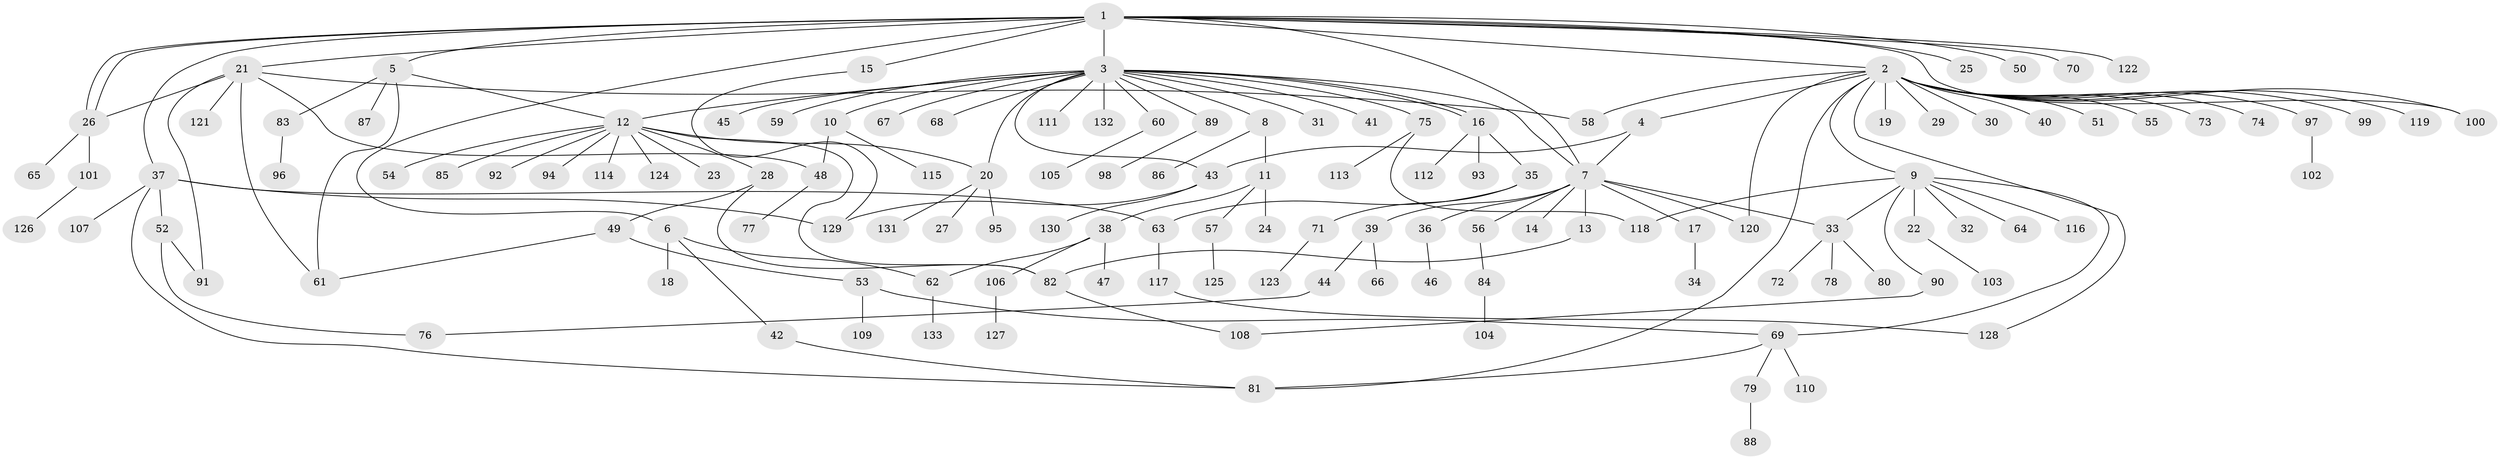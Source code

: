 // coarse degree distribution, {14: 0.009708737864077669, 19: 0.009708737864077669, 18: 0.009708737864077669, 5: 0.05825242718446602, 11: 0.009708737864077669, 8: 0.009708737864077669, 2: 0.18446601941747573, 13: 0.009708737864077669, 1: 0.5825242718446602, 6: 0.019417475728155338, 4: 0.02912621359223301, 7: 0.009708737864077669, 3: 0.05825242718446602}
// Generated by graph-tools (version 1.1) at 2025/41/03/06/25 10:41:44]
// undirected, 133 vertices, 162 edges
graph export_dot {
graph [start="1"]
  node [color=gray90,style=filled];
  1;
  2;
  3;
  4;
  5;
  6;
  7;
  8;
  9;
  10;
  11;
  12;
  13;
  14;
  15;
  16;
  17;
  18;
  19;
  20;
  21;
  22;
  23;
  24;
  25;
  26;
  27;
  28;
  29;
  30;
  31;
  32;
  33;
  34;
  35;
  36;
  37;
  38;
  39;
  40;
  41;
  42;
  43;
  44;
  45;
  46;
  47;
  48;
  49;
  50;
  51;
  52;
  53;
  54;
  55;
  56;
  57;
  58;
  59;
  60;
  61;
  62;
  63;
  64;
  65;
  66;
  67;
  68;
  69;
  70;
  71;
  72;
  73;
  74;
  75;
  76;
  77;
  78;
  79;
  80;
  81;
  82;
  83;
  84;
  85;
  86;
  87;
  88;
  89;
  90;
  91;
  92;
  93;
  94;
  95;
  96;
  97;
  98;
  99;
  100;
  101;
  102;
  103;
  104;
  105;
  106;
  107;
  108;
  109;
  110;
  111;
  112;
  113;
  114;
  115;
  116;
  117;
  118;
  119;
  120;
  121;
  122;
  123;
  124;
  125;
  126;
  127;
  128;
  129;
  130;
  131;
  132;
  133;
  1 -- 2;
  1 -- 3;
  1 -- 5;
  1 -- 6;
  1 -- 7;
  1 -- 15;
  1 -- 21;
  1 -- 25;
  1 -- 26;
  1 -- 26;
  1 -- 37;
  1 -- 50;
  1 -- 70;
  1 -- 100;
  1 -- 122;
  2 -- 4;
  2 -- 9;
  2 -- 19;
  2 -- 29;
  2 -- 30;
  2 -- 40;
  2 -- 51;
  2 -- 55;
  2 -- 58;
  2 -- 73;
  2 -- 74;
  2 -- 81;
  2 -- 97;
  2 -- 99;
  2 -- 100;
  2 -- 119;
  2 -- 120;
  2 -- 128;
  3 -- 7;
  3 -- 8;
  3 -- 10;
  3 -- 12;
  3 -- 16;
  3 -- 16;
  3 -- 20;
  3 -- 31;
  3 -- 41;
  3 -- 43;
  3 -- 45;
  3 -- 59;
  3 -- 60;
  3 -- 67;
  3 -- 68;
  3 -- 75;
  3 -- 89;
  3 -- 111;
  3 -- 132;
  4 -- 7;
  4 -- 43;
  5 -- 12;
  5 -- 61;
  5 -- 83;
  5 -- 87;
  6 -- 18;
  6 -- 42;
  6 -- 62;
  7 -- 13;
  7 -- 14;
  7 -- 17;
  7 -- 33;
  7 -- 36;
  7 -- 39;
  7 -- 56;
  7 -- 120;
  8 -- 11;
  8 -- 86;
  9 -- 22;
  9 -- 32;
  9 -- 33;
  9 -- 64;
  9 -- 69;
  9 -- 90;
  9 -- 116;
  9 -- 118;
  10 -- 48;
  10 -- 115;
  11 -- 24;
  11 -- 38;
  11 -- 57;
  12 -- 20;
  12 -- 23;
  12 -- 28;
  12 -- 54;
  12 -- 82;
  12 -- 85;
  12 -- 92;
  12 -- 94;
  12 -- 114;
  12 -- 124;
  13 -- 82;
  15 -- 129;
  16 -- 35;
  16 -- 93;
  16 -- 112;
  17 -- 34;
  20 -- 27;
  20 -- 95;
  20 -- 131;
  21 -- 26;
  21 -- 48;
  21 -- 58;
  21 -- 61;
  21 -- 91;
  21 -- 121;
  22 -- 103;
  26 -- 65;
  26 -- 101;
  28 -- 49;
  28 -- 82;
  33 -- 72;
  33 -- 78;
  33 -- 80;
  35 -- 63;
  35 -- 71;
  36 -- 46;
  37 -- 52;
  37 -- 63;
  37 -- 81;
  37 -- 107;
  37 -- 129;
  38 -- 47;
  38 -- 62;
  38 -- 106;
  39 -- 44;
  39 -- 66;
  42 -- 81;
  43 -- 129;
  43 -- 130;
  44 -- 76;
  48 -- 77;
  49 -- 53;
  49 -- 61;
  52 -- 76;
  52 -- 91;
  53 -- 69;
  53 -- 109;
  56 -- 84;
  57 -- 125;
  60 -- 105;
  62 -- 133;
  63 -- 117;
  69 -- 79;
  69 -- 81;
  69 -- 110;
  71 -- 123;
  75 -- 113;
  75 -- 118;
  79 -- 88;
  82 -- 108;
  83 -- 96;
  84 -- 104;
  89 -- 98;
  90 -- 108;
  97 -- 102;
  101 -- 126;
  106 -- 127;
  117 -- 128;
}
